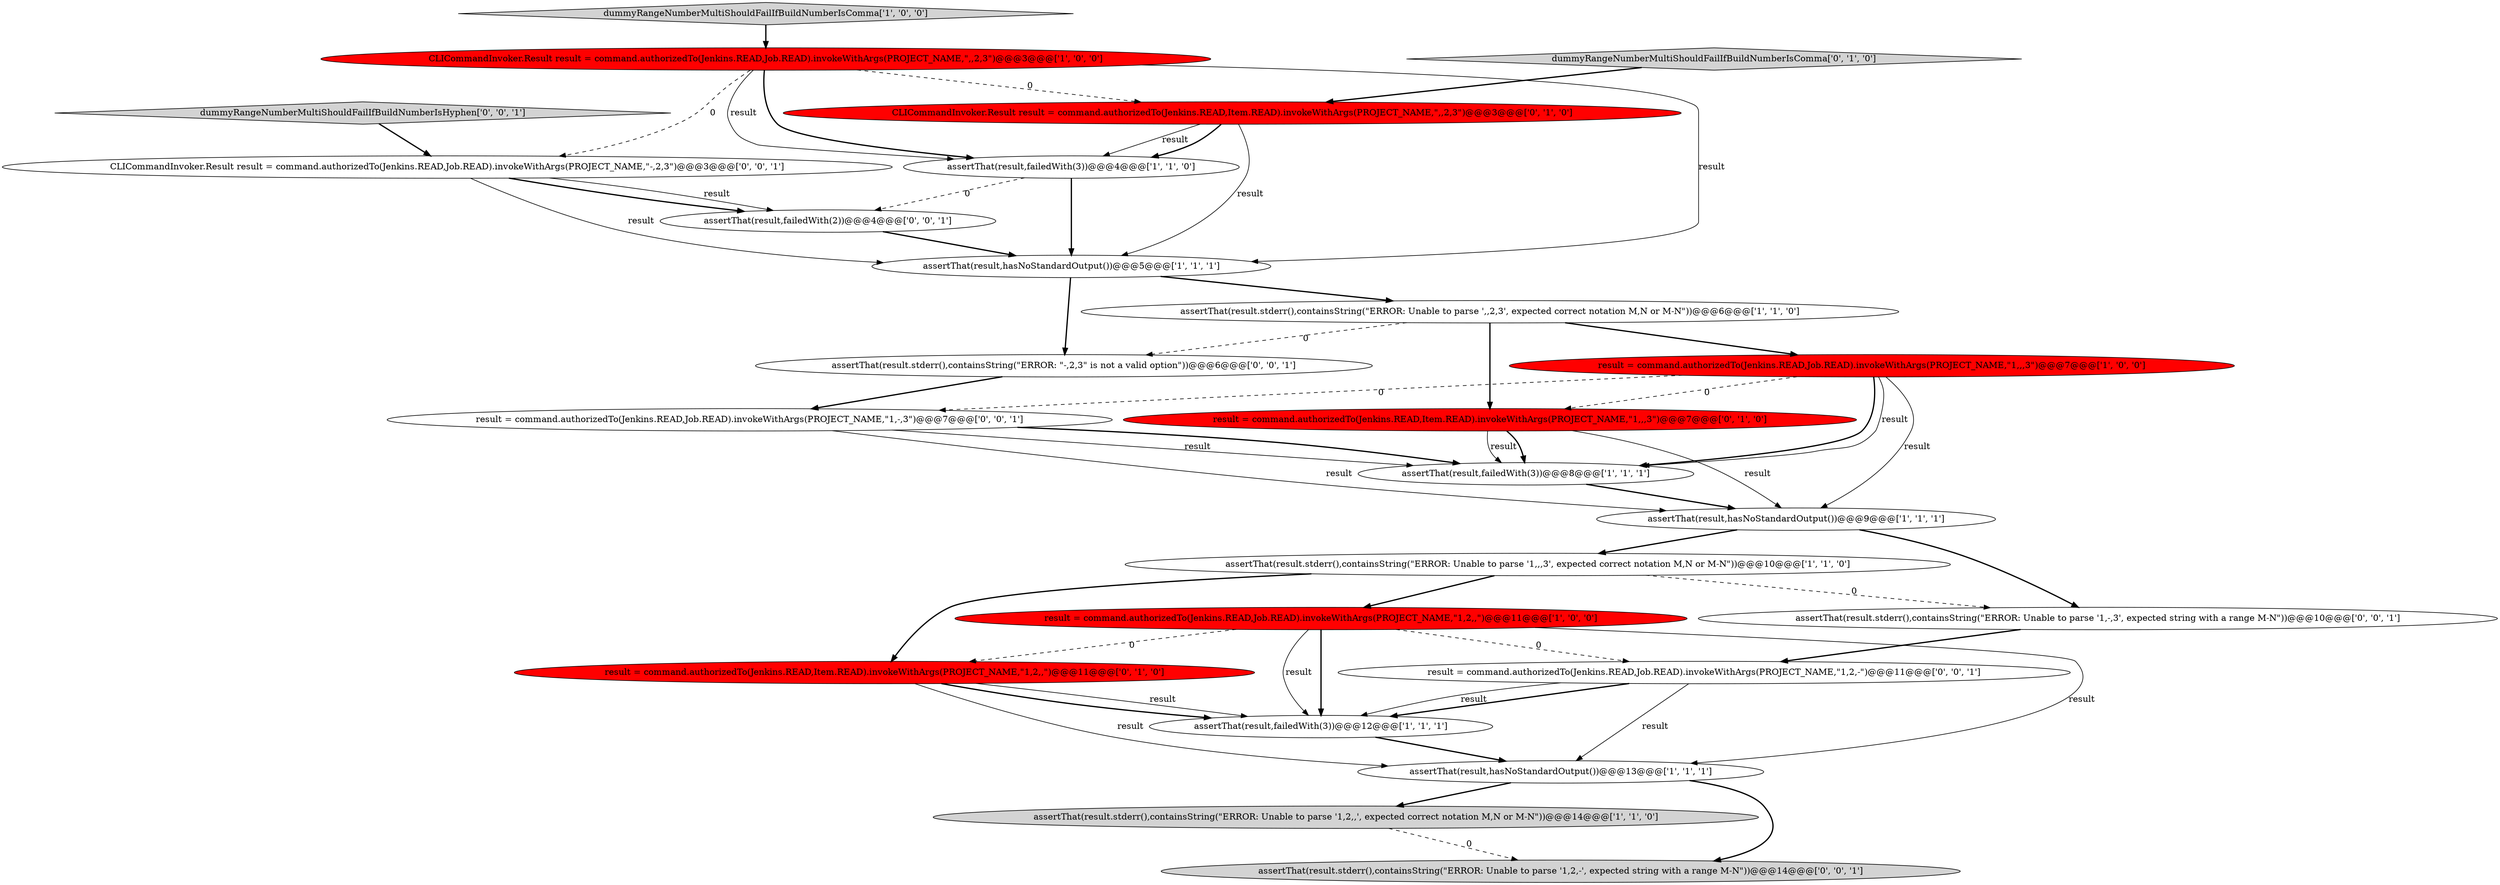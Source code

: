 digraph {
21 [style = filled, label = "assertThat(result,failedWith(2))@@@4@@@['0', '0', '1']", fillcolor = white, shape = ellipse image = "AAA0AAABBB3BBB"];
12 [style = filled, label = "assertThat(result,failedWith(3))@@@12@@@['1', '1', '1']", fillcolor = white, shape = ellipse image = "AAA0AAABBB1BBB"];
2 [style = filled, label = "result = command.authorizedTo(Jenkins.READ,Job.READ).invokeWithArgs(PROJECT_NAME,\"1,2,,\")@@@11@@@['1', '0', '0']", fillcolor = red, shape = ellipse image = "AAA1AAABBB1BBB"];
14 [style = filled, label = "result = command.authorizedTo(Jenkins.READ,Item.READ).invokeWithArgs(PROJECT_NAME,\"1,,,3\")@@@7@@@['0', '1', '0']", fillcolor = red, shape = ellipse image = "AAA1AAABBB2BBB"];
8 [style = filled, label = "dummyRangeNumberMultiShouldFailIfBuildNumberIsComma['1', '0', '0']", fillcolor = lightgray, shape = diamond image = "AAA0AAABBB1BBB"];
9 [style = filled, label = "result = command.authorizedTo(Jenkins.READ,Job.READ).invokeWithArgs(PROJECT_NAME,\"1,,,3\")@@@7@@@['1', '0', '0']", fillcolor = red, shape = ellipse image = "AAA1AAABBB1BBB"];
0 [style = filled, label = "assertThat(result.stderr(),containsString(\"ERROR: Unable to parse '1,,,3', expected correct notation M,N or M-N\"))@@@10@@@['1', '1', '0']", fillcolor = white, shape = ellipse image = "AAA0AAABBB1BBB"];
4 [style = filled, label = "assertThat(result,failedWith(3))@@@4@@@['1', '1', '0']", fillcolor = white, shape = ellipse image = "AAA0AAABBB1BBB"];
15 [style = filled, label = "CLICommandInvoker.Result result = command.authorizedTo(Jenkins.READ,Item.READ).invokeWithArgs(PROJECT_NAME,\",,2,3\")@@@3@@@['0', '1', '0']", fillcolor = red, shape = ellipse image = "AAA1AAABBB2BBB"];
16 [style = filled, label = "result = command.authorizedTo(Jenkins.READ,Item.READ).invokeWithArgs(PROJECT_NAME,\"1,2,,\")@@@11@@@['0', '1', '0']", fillcolor = red, shape = ellipse image = "AAA1AAABBB2BBB"];
11 [style = filled, label = "assertThat(result,failedWith(3))@@@8@@@['1', '1', '1']", fillcolor = white, shape = ellipse image = "AAA0AAABBB1BBB"];
3 [style = filled, label = "assertThat(result,hasNoStandardOutput())@@@5@@@['1', '1', '1']", fillcolor = white, shape = ellipse image = "AAA0AAABBB1BBB"];
17 [style = filled, label = "dummyRangeNumberMultiShouldFailIfBuildNumberIsHyphen['0', '0', '1']", fillcolor = lightgray, shape = diamond image = "AAA0AAABBB3BBB"];
1 [style = filled, label = "assertThat(result.stderr(),containsString(\"ERROR: Unable to parse '1,2,,', expected correct notation M,N or M-N\"))@@@14@@@['1', '1', '0']", fillcolor = lightgray, shape = ellipse image = "AAA0AAABBB1BBB"];
24 [style = filled, label = "assertThat(result.stderr(),containsString(\"ERROR: Unable to parse '1,2,-', expected string with a range M-N\"))@@@14@@@['0', '0', '1']", fillcolor = lightgray, shape = ellipse image = "AAA0AAABBB3BBB"];
18 [style = filled, label = "CLICommandInvoker.Result result = command.authorizedTo(Jenkins.READ,Job.READ).invokeWithArgs(PROJECT_NAME,\"-,2,3\")@@@3@@@['0', '0', '1']", fillcolor = white, shape = ellipse image = "AAA0AAABBB3BBB"];
23 [style = filled, label = "result = command.authorizedTo(Jenkins.READ,Job.READ).invokeWithArgs(PROJECT_NAME,\"1,-,3\")@@@7@@@['0', '0', '1']", fillcolor = white, shape = ellipse image = "AAA0AAABBB3BBB"];
7 [style = filled, label = "assertThat(result,hasNoStandardOutput())@@@13@@@['1', '1', '1']", fillcolor = white, shape = ellipse image = "AAA0AAABBB1BBB"];
6 [style = filled, label = "assertThat(result,hasNoStandardOutput())@@@9@@@['1', '1', '1']", fillcolor = white, shape = ellipse image = "AAA0AAABBB1BBB"];
5 [style = filled, label = "CLICommandInvoker.Result result = command.authorizedTo(Jenkins.READ,Job.READ).invokeWithArgs(PROJECT_NAME,\",,2,3\")@@@3@@@['1', '0', '0']", fillcolor = red, shape = ellipse image = "AAA1AAABBB1BBB"];
19 [style = filled, label = "result = command.authorizedTo(Jenkins.READ,Job.READ).invokeWithArgs(PROJECT_NAME,\"1,2,-\")@@@11@@@['0', '0', '1']", fillcolor = white, shape = ellipse image = "AAA0AAABBB3BBB"];
20 [style = filled, label = "assertThat(result.stderr(),containsString(\"ERROR: \"-,2,3\" is not a valid option\"))@@@6@@@['0', '0', '1']", fillcolor = white, shape = ellipse image = "AAA0AAABBB3BBB"];
10 [style = filled, label = "assertThat(result.stderr(),containsString(\"ERROR: Unable to parse ',,2,3', expected correct notation M,N or M-N\"))@@@6@@@['1', '1', '0']", fillcolor = white, shape = ellipse image = "AAA0AAABBB1BBB"];
13 [style = filled, label = "dummyRangeNumberMultiShouldFailIfBuildNumberIsComma['0', '1', '0']", fillcolor = lightgray, shape = diamond image = "AAA0AAABBB2BBB"];
22 [style = filled, label = "assertThat(result.stderr(),containsString(\"ERROR: Unable to parse '1,-,3', expected string with a range M-N\"))@@@10@@@['0', '0', '1']", fillcolor = white, shape = ellipse image = "AAA0AAABBB3BBB"];
4->3 [style = bold, label=""];
5->4 [style = solid, label="result"];
0->16 [style = bold, label=""];
2->19 [style = dashed, label="0"];
15->4 [style = solid, label="result"];
7->1 [style = bold, label=""];
14->6 [style = solid, label="result"];
9->11 [style = bold, label=""];
22->19 [style = bold, label=""];
10->14 [style = bold, label=""];
6->22 [style = bold, label=""];
19->12 [style = bold, label=""];
19->12 [style = solid, label="result"];
11->6 [style = bold, label=""];
0->2 [style = bold, label=""];
16->7 [style = solid, label="result"];
19->7 [style = solid, label="result"];
6->0 [style = bold, label=""];
2->12 [style = solid, label="result"];
5->18 [style = dashed, label="0"];
4->21 [style = dashed, label="0"];
0->22 [style = dashed, label="0"];
14->11 [style = solid, label="result"];
12->7 [style = bold, label=""];
2->7 [style = solid, label="result"];
2->12 [style = bold, label=""];
9->23 [style = dashed, label="0"];
3->10 [style = bold, label=""];
5->3 [style = solid, label="result"];
7->24 [style = bold, label=""];
9->11 [style = solid, label="result"];
18->3 [style = solid, label="result"];
3->20 [style = bold, label=""];
9->14 [style = dashed, label="0"];
16->12 [style = solid, label="result"];
20->23 [style = bold, label=""];
8->5 [style = bold, label=""];
15->3 [style = solid, label="result"];
1->24 [style = dashed, label="0"];
18->21 [style = solid, label="result"];
2->16 [style = dashed, label="0"];
17->18 [style = bold, label=""];
5->4 [style = bold, label=""];
15->4 [style = bold, label=""];
10->20 [style = dashed, label="0"];
10->9 [style = bold, label=""];
13->15 [style = bold, label=""];
18->21 [style = bold, label=""];
23->11 [style = bold, label=""];
5->15 [style = dashed, label="0"];
23->11 [style = solid, label="result"];
9->6 [style = solid, label="result"];
14->11 [style = bold, label=""];
16->12 [style = bold, label=""];
23->6 [style = solid, label="result"];
21->3 [style = bold, label=""];
}
